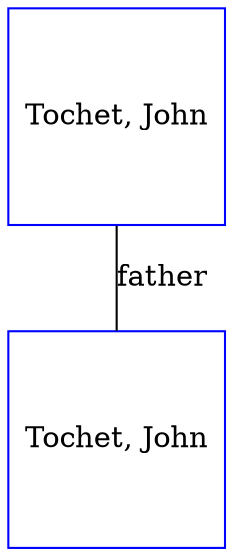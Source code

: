 digraph D {
    edge [dir=none];    node [shape=box];    "026239"   [label="Tochet, John", shape=box, regular=1, color="blue"] ;
"026255"   [label="Tochet, John", shape=box, regular=1, color="blue"] ;
026255->026239 [label="father",arrowsize=0.0]; 
}